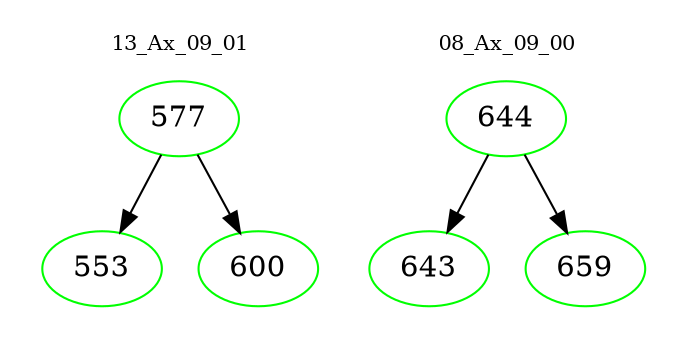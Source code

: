 digraph{
subgraph cluster_0 {
color = white
label = "13_Ax_09_01";
fontsize=10;
T0_577 [label="577", color="green"]
T0_577 -> T0_553 [color="black"]
T0_553 [label="553", color="green"]
T0_577 -> T0_600 [color="black"]
T0_600 [label="600", color="green"]
}
subgraph cluster_1 {
color = white
label = "08_Ax_09_00";
fontsize=10;
T1_644 [label="644", color="green"]
T1_644 -> T1_643 [color="black"]
T1_643 [label="643", color="green"]
T1_644 -> T1_659 [color="black"]
T1_659 [label="659", color="green"]
}
}
